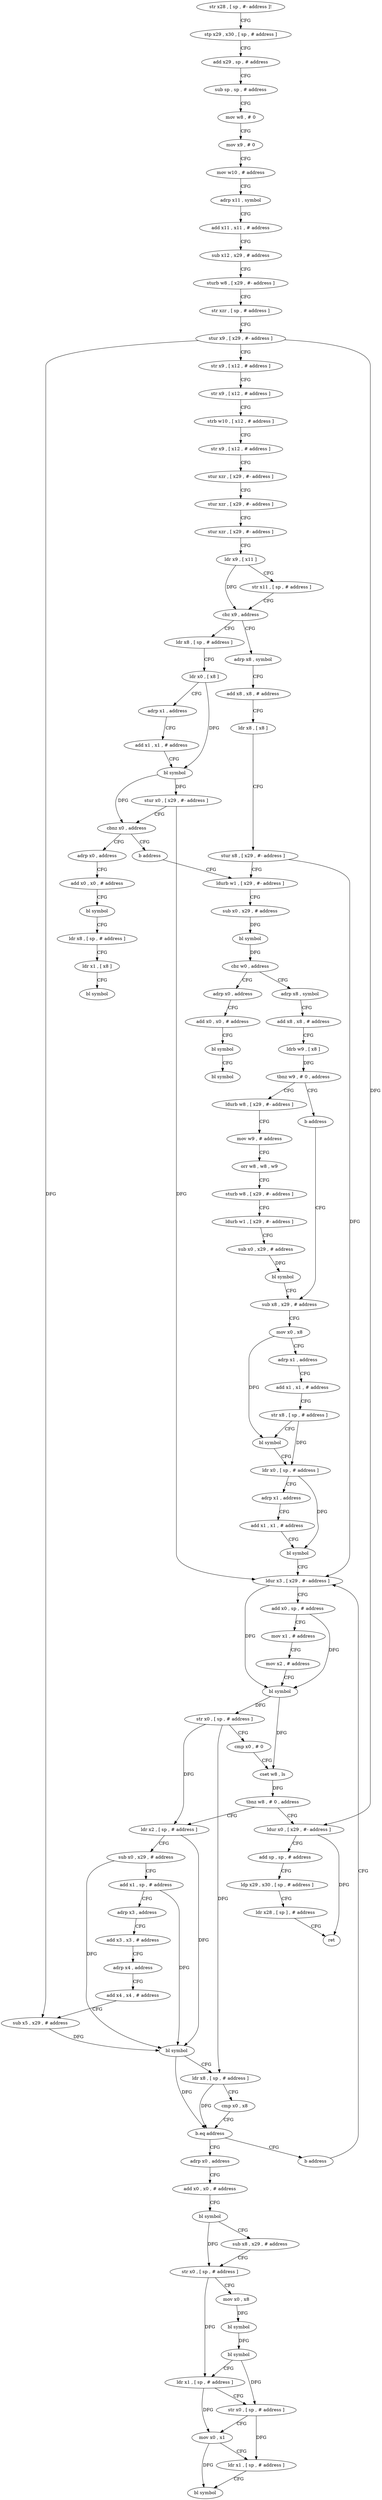 digraph "func" {
"4217912" [label = "str x28 , [ sp , #- address ]!" ]
"4217916" [label = "stp x29 , x30 , [ sp , # address ]" ]
"4217920" [label = "add x29 , sp , # address" ]
"4217924" [label = "sub sp , sp , # address" ]
"4217928" [label = "mov w8 , # 0" ]
"4217932" [label = "mov x9 , # 0" ]
"4217936" [label = "mov w10 , # address" ]
"4217940" [label = "adrp x11 , symbol" ]
"4217944" [label = "add x11 , x11 , # address" ]
"4217948" [label = "sub x12 , x29 , # address" ]
"4217952" [label = "sturb w8 , [ x29 , #- address ]" ]
"4217956" [label = "str xzr , [ sp , # address ]" ]
"4217960" [label = "stur x9 , [ x29 , #- address ]" ]
"4217964" [label = "str x9 , [ x12 , # address ]" ]
"4217968" [label = "str x9 , [ x12 , # address ]" ]
"4217972" [label = "strb w10 , [ x12 , # address ]" ]
"4217976" [label = "str x9 , [ x12 , # address ]" ]
"4217980" [label = "stur xzr , [ x29 , #- address ]" ]
"4217984" [label = "stur xzr , [ x29 , #- address ]" ]
"4217988" [label = "stur xzr , [ x29 , #- address ]" ]
"4217992" [label = "ldr x9 , [ x11 ]" ]
"4217996" [label = "str x11 , [ sp , # address ]" ]
"4218000" [label = "cbz x9 , address" ]
"4218060" [label = "adrp x8 , symbol" ]
"4218004" [label = "ldr x8 , [ sp , # address ]" ]
"4218064" [label = "add x8 , x8 , # address" ]
"4218068" [label = "ldr x8 , [ x8 ]" ]
"4218072" [label = "stur x8 , [ x29 , #- address ]" ]
"4218076" [label = "ldurb w1 , [ x29 , #- address ]" ]
"4218008" [label = "ldr x0 , [ x8 ]" ]
"4218012" [label = "adrp x1 , address" ]
"4218016" [label = "add x1 , x1 , # address" ]
"4218020" [label = "bl symbol" ]
"4218024" [label = "stur x0 , [ x29 , #- address ]" ]
"4218028" [label = "cbnz x0 , address" ]
"4218056" [label = "b address" ]
"4218032" [label = "adrp x0 , address" ]
"4218108" [label = "adrp x8 , symbol" ]
"4218112" [label = "add x8 , x8 , # address" ]
"4218116" [label = "ldrb w9 , [ x8 ]" ]
"4218120" [label = "tbnz w9 , # 0 , address" ]
"4218128" [label = "ldurb w8 , [ x29 , #- address ]" ]
"4218124" [label = "b address" ]
"4218092" [label = "adrp x0 , address" ]
"4218096" [label = "add x0 , x0 , # address" ]
"4218100" [label = "bl symbol" ]
"4218104" [label = "bl symbol" ]
"4218036" [label = "add x0 , x0 , # address" ]
"4218040" [label = "bl symbol" ]
"4218044" [label = "ldr x8 , [ sp , # address ]" ]
"4218048" [label = "ldr x1 , [ x8 ]" ]
"4218052" [label = "bl symbol" ]
"4218132" [label = "mov w9 , # address" ]
"4218136" [label = "orr w8 , w8 , w9" ]
"4218140" [label = "sturb w8 , [ x29 , #- address ]" ]
"4218144" [label = "ldurb w1 , [ x29 , #- address ]" ]
"4218148" [label = "sub x0 , x29 , # address" ]
"4218152" [label = "bl symbol" ]
"4218156" [label = "sub x8 , x29 , # address" ]
"4218080" [label = "sub x0 , x29 , # address" ]
"4218084" [label = "bl symbol" ]
"4218088" [label = "cbz w0 , address" ]
"4218336" [label = "ldur x0 , [ x29 , #- address ]" ]
"4218340" [label = "add sp , sp , # address" ]
"4218344" [label = "ldp x29 , x30 , [ sp , # address ]" ]
"4218348" [label = "ldr x28 , [ sp ] , # address" ]
"4218352" [label = "ret" ]
"4218232" [label = "ldr x2 , [ sp , # address ]" ]
"4218236" [label = "sub x0 , x29 , # address" ]
"4218240" [label = "add x1 , sp , # address" ]
"4218244" [label = "adrp x3 , address" ]
"4218248" [label = "add x3 , x3 , # address" ]
"4218252" [label = "adrp x4 , address" ]
"4218256" [label = "add x4 , x4 , # address" ]
"4218260" [label = "sub x5 , x29 , # address" ]
"4218264" [label = "bl symbol" ]
"4218268" [label = "ldr x8 , [ sp , # address ]" ]
"4218272" [label = "cmp x0 , x8" ]
"4218276" [label = "b.eq address" ]
"4218332" [label = "b address" ]
"4218280" [label = "adrp x0 , address" ]
"4218160" [label = "mov x0 , x8" ]
"4218164" [label = "adrp x1 , address" ]
"4218168" [label = "add x1 , x1 , # address" ]
"4218172" [label = "str x8 , [ sp , # address ]" ]
"4218176" [label = "bl symbol" ]
"4218180" [label = "ldr x0 , [ sp , # address ]" ]
"4218184" [label = "adrp x1 , address" ]
"4218188" [label = "add x1 , x1 , # address" ]
"4218192" [label = "bl symbol" ]
"4218196" [label = "ldur x3 , [ x29 , #- address ]" ]
"4218284" [label = "add x0 , x0 , # address" ]
"4218288" [label = "bl symbol" ]
"4218292" [label = "sub x8 , x29 , # address" ]
"4218296" [label = "str x0 , [ sp , # address ]" ]
"4218300" [label = "mov x0 , x8" ]
"4218304" [label = "bl symbol" ]
"4218308" [label = "bl symbol" ]
"4218312" [label = "ldr x1 , [ sp , # address ]" ]
"4218316" [label = "str x0 , [ sp , # address ]" ]
"4218320" [label = "mov x0 , x1" ]
"4218324" [label = "ldr x1 , [ sp , # address ]" ]
"4218328" [label = "bl symbol" ]
"4218200" [label = "add x0 , sp , # address" ]
"4218204" [label = "mov x1 , # address" ]
"4218208" [label = "mov x2 , # address" ]
"4218212" [label = "bl symbol" ]
"4218216" [label = "str x0 , [ sp , # address ]" ]
"4218220" [label = "cmp x0 , # 0" ]
"4218224" [label = "cset w8 , ls" ]
"4218228" [label = "tbnz w8 , # 0 , address" ]
"4217912" -> "4217916" [ label = "CFG" ]
"4217916" -> "4217920" [ label = "CFG" ]
"4217920" -> "4217924" [ label = "CFG" ]
"4217924" -> "4217928" [ label = "CFG" ]
"4217928" -> "4217932" [ label = "CFG" ]
"4217932" -> "4217936" [ label = "CFG" ]
"4217936" -> "4217940" [ label = "CFG" ]
"4217940" -> "4217944" [ label = "CFG" ]
"4217944" -> "4217948" [ label = "CFG" ]
"4217948" -> "4217952" [ label = "CFG" ]
"4217952" -> "4217956" [ label = "CFG" ]
"4217956" -> "4217960" [ label = "CFG" ]
"4217960" -> "4217964" [ label = "CFG" ]
"4217960" -> "4218336" [ label = "DFG" ]
"4217960" -> "4218260" [ label = "DFG" ]
"4217964" -> "4217968" [ label = "CFG" ]
"4217968" -> "4217972" [ label = "CFG" ]
"4217972" -> "4217976" [ label = "CFG" ]
"4217976" -> "4217980" [ label = "CFG" ]
"4217980" -> "4217984" [ label = "CFG" ]
"4217984" -> "4217988" [ label = "CFG" ]
"4217988" -> "4217992" [ label = "CFG" ]
"4217992" -> "4217996" [ label = "CFG" ]
"4217992" -> "4218000" [ label = "DFG" ]
"4217996" -> "4218000" [ label = "CFG" ]
"4218000" -> "4218060" [ label = "CFG" ]
"4218000" -> "4218004" [ label = "CFG" ]
"4218060" -> "4218064" [ label = "CFG" ]
"4218004" -> "4218008" [ label = "CFG" ]
"4218064" -> "4218068" [ label = "CFG" ]
"4218068" -> "4218072" [ label = "CFG" ]
"4218072" -> "4218076" [ label = "CFG" ]
"4218072" -> "4218196" [ label = "DFG" ]
"4218076" -> "4218080" [ label = "CFG" ]
"4218008" -> "4218012" [ label = "CFG" ]
"4218008" -> "4218020" [ label = "DFG" ]
"4218012" -> "4218016" [ label = "CFG" ]
"4218016" -> "4218020" [ label = "CFG" ]
"4218020" -> "4218024" [ label = "DFG" ]
"4218020" -> "4218028" [ label = "DFG" ]
"4218024" -> "4218028" [ label = "CFG" ]
"4218024" -> "4218196" [ label = "DFG" ]
"4218028" -> "4218056" [ label = "CFG" ]
"4218028" -> "4218032" [ label = "CFG" ]
"4218056" -> "4218076" [ label = "CFG" ]
"4218032" -> "4218036" [ label = "CFG" ]
"4218108" -> "4218112" [ label = "CFG" ]
"4218112" -> "4218116" [ label = "CFG" ]
"4218116" -> "4218120" [ label = "DFG" ]
"4218120" -> "4218128" [ label = "CFG" ]
"4218120" -> "4218124" [ label = "CFG" ]
"4218128" -> "4218132" [ label = "CFG" ]
"4218124" -> "4218156" [ label = "CFG" ]
"4218092" -> "4218096" [ label = "CFG" ]
"4218096" -> "4218100" [ label = "CFG" ]
"4218100" -> "4218104" [ label = "CFG" ]
"4218036" -> "4218040" [ label = "CFG" ]
"4218040" -> "4218044" [ label = "CFG" ]
"4218044" -> "4218048" [ label = "CFG" ]
"4218048" -> "4218052" [ label = "CFG" ]
"4218132" -> "4218136" [ label = "CFG" ]
"4218136" -> "4218140" [ label = "CFG" ]
"4218140" -> "4218144" [ label = "CFG" ]
"4218144" -> "4218148" [ label = "CFG" ]
"4218148" -> "4218152" [ label = "DFG" ]
"4218152" -> "4218156" [ label = "CFG" ]
"4218156" -> "4218160" [ label = "CFG" ]
"4218080" -> "4218084" [ label = "DFG" ]
"4218084" -> "4218088" [ label = "DFG" ]
"4218088" -> "4218108" [ label = "CFG" ]
"4218088" -> "4218092" [ label = "CFG" ]
"4218336" -> "4218340" [ label = "CFG" ]
"4218336" -> "4218352" [ label = "DFG" ]
"4218340" -> "4218344" [ label = "CFG" ]
"4218344" -> "4218348" [ label = "CFG" ]
"4218348" -> "4218352" [ label = "CFG" ]
"4218232" -> "4218236" [ label = "CFG" ]
"4218232" -> "4218264" [ label = "DFG" ]
"4218236" -> "4218240" [ label = "CFG" ]
"4218236" -> "4218264" [ label = "DFG" ]
"4218240" -> "4218244" [ label = "CFG" ]
"4218240" -> "4218264" [ label = "DFG" ]
"4218244" -> "4218248" [ label = "CFG" ]
"4218248" -> "4218252" [ label = "CFG" ]
"4218252" -> "4218256" [ label = "CFG" ]
"4218256" -> "4218260" [ label = "CFG" ]
"4218260" -> "4218264" [ label = "DFG" ]
"4218264" -> "4218268" [ label = "CFG" ]
"4218264" -> "4218276" [ label = "DFG" ]
"4218268" -> "4218272" [ label = "CFG" ]
"4218268" -> "4218276" [ label = "DFG" ]
"4218272" -> "4218276" [ label = "CFG" ]
"4218276" -> "4218332" [ label = "CFG" ]
"4218276" -> "4218280" [ label = "CFG" ]
"4218332" -> "4218196" [ label = "CFG" ]
"4218280" -> "4218284" [ label = "CFG" ]
"4218160" -> "4218164" [ label = "CFG" ]
"4218160" -> "4218176" [ label = "DFG" ]
"4218164" -> "4218168" [ label = "CFG" ]
"4218168" -> "4218172" [ label = "CFG" ]
"4218172" -> "4218176" [ label = "CFG" ]
"4218172" -> "4218180" [ label = "DFG" ]
"4218176" -> "4218180" [ label = "CFG" ]
"4218180" -> "4218184" [ label = "CFG" ]
"4218180" -> "4218192" [ label = "DFG" ]
"4218184" -> "4218188" [ label = "CFG" ]
"4218188" -> "4218192" [ label = "CFG" ]
"4218192" -> "4218196" [ label = "CFG" ]
"4218196" -> "4218200" [ label = "CFG" ]
"4218196" -> "4218212" [ label = "DFG" ]
"4218284" -> "4218288" [ label = "CFG" ]
"4218288" -> "4218292" [ label = "CFG" ]
"4218288" -> "4218296" [ label = "DFG" ]
"4218292" -> "4218296" [ label = "CFG" ]
"4218296" -> "4218300" [ label = "CFG" ]
"4218296" -> "4218312" [ label = "DFG" ]
"4218300" -> "4218304" [ label = "DFG" ]
"4218304" -> "4218308" [ label = "DFG" ]
"4218308" -> "4218312" [ label = "CFG" ]
"4218308" -> "4218316" [ label = "DFG" ]
"4218312" -> "4218316" [ label = "CFG" ]
"4218312" -> "4218320" [ label = "DFG" ]
"4218316" -> "4218320" [ label = "CFG" ]
"4218316" -> "4218324" [ label = "DFG" ]
"4218320" -> "4218324" [ label = "CFG" ]
"4218320" -> "4218328" [ label = "DFG" ]
"4218324" -> "4218328" [ label = "CFG" ]
"4218200" -> "4218204" [ label = "CFG" ]
"4218200" -> "4218212" [ label = "DFG" ]
"4218204" -> "4218208" [ label = "CFG" ]
"4218208" -> "4218212" [ label = "CFG" ]
"4218212" -> "4218216" [ label = "DFG" ]
"4218212" -> "4218224" [ label = "DFG" ]
"4218216" -> "4218220" [ label = "CFG" ]
"4218216" -> "4218232" [ label = "DFG" ]
"4218216" -> "4218268" [ label = "DFG" ]
"4218220" -> "4218224" [ label = "CFG" ]
"4218224" -> "4218228" [ label = "DFG" ]
"4218228" -> "4218336" [ label = "CFG" ]
"4218228" -> "4218232" [ label = "CFG" ]
}
